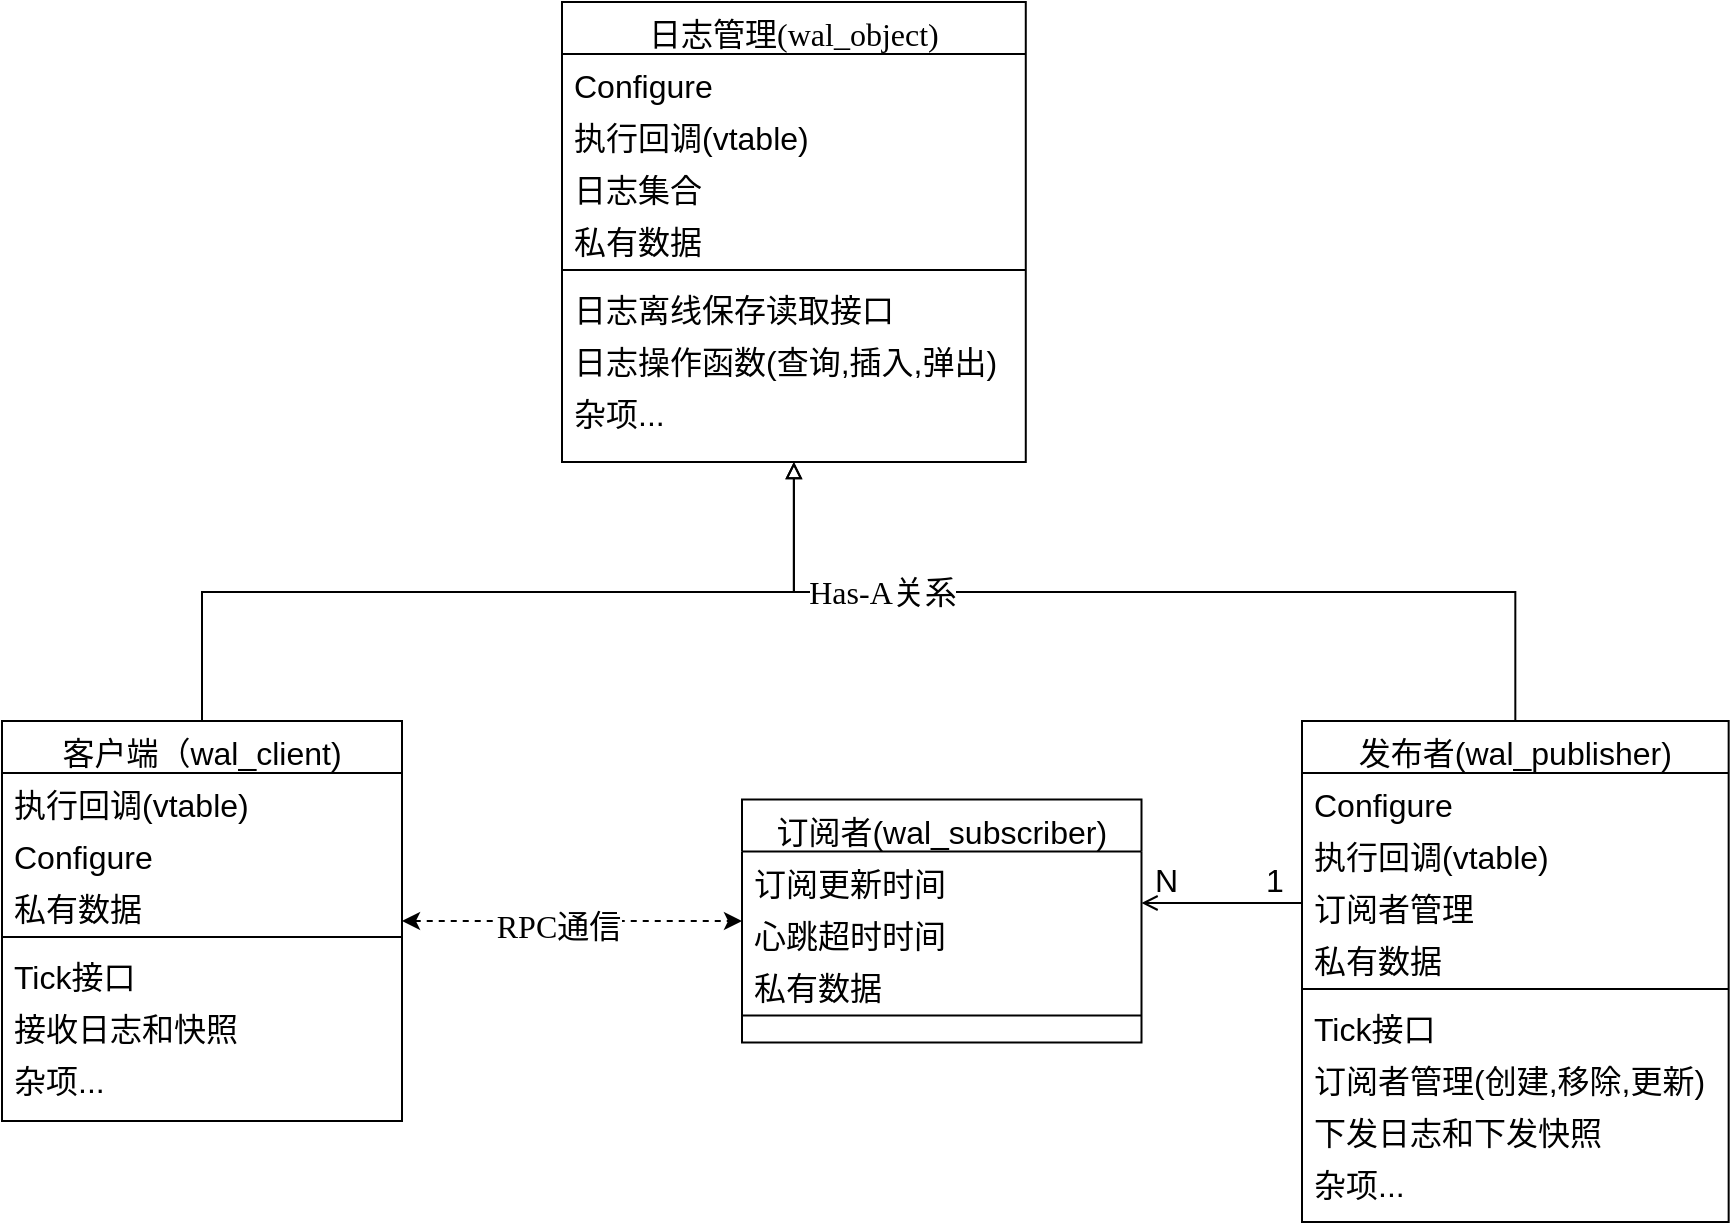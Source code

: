 <mxfile version="17.4.2" type="device" pages="4"><diagram id="C5RBs43oDa-KdzZeNtuy" name="WAL"><mxGraphModel dx="1102" dy="977" grid="1" gridSize="10" guides="1" tooltips="1" connect="1" arrows="1" fold="1" page="1" pageScale="1" pageWidth="827" pageHeight="1169" math="0" shadow="0"><root><mxCell id="WIyWlLk6GJQsqaUBKTNV-0"/><mxCell id="WIyWlLk6GJQsqaUBKTNV-1" parent="WIyWlLk6GJQsqaUBKTNV-0"/><mxCell id="zkfFHV4jXpPFQw0GAbJ--0" value="日志管理(wal_object)" style="swimlane;fontStyle=0;align=center;verticalAlign=top;childLayout=stackLayout;horizontal=1;startSize=26;horizontalStack=0;resizeParent=1;resizeLast=0;collapsible=1;marginBottom=0;rounded=0;shadow=0;strokeWidth=1;fontFamily=Sarasa Mono SC;fontSize=16;" parent="WIyWlLk6GJQsqaUBKTNV-1" vertex="1"><mxGeometry x="310" y="90" width="231.89" height="230" as="geometry"><mxRectangle x="230" y="140" width="160" height="26" as="alternateBounds"/></mxGeometry></mxCell><mxCell id="kYcJyaGBIUY2sPZS2iC4-2" value="Configure" style="text;align=left;verticalAlign=top;spacingLeft=4;spacingRight=4;overflow=hidden;rotatable=0;points=[[0,0.5],[1,0.5]];portConstraint=eastwest;fontStyle=0;fontSize=16;" parent="zkfFHV4jXpPFQw0GAbJ--0" vertex="1"><mxGeometry y="26" width="231.89" height="26" as="geometry"/></mxCell><mxCell id="kYcJyaGBIUY2sPZS2iC4-3" value="执行回调(vtable)" style="text;align=left;verticalAlign=top;spacingLeft=4;spacingRight=4;overflow=hidden;rotatable=0;points=[[0,0.5],[1,0.5]];portConstraint=eastwest;fontStyle=0;fontSize=16;" parent="zkfFHV4jXpPFQw0GAbJ--0" vertex="1"><mxGeometry y="52" width="231.89" height="26" as="geometry"/></mxCell><mxCell id="kYcJyaGBIUY2sPZS2iC4-4" value="日志集合" style="text;align=left;verticalAlign=top;spacingLeft=4;spacingRight=4;overflow=hidden;rotatable=0;points=[[0,0.5],[1,0.5]];portConstraint=eastwest;fontStyle=0;fontSize=16;" parent="zkfFHV4jXpPFQw0GAbJ--0" vertex="1"><mxGeometry y="78" width="231.89" height="26" as="geometry"/></mxCell><mxCell id="kYcJyaGBIUY2sPZS2iC4-19" value="私有数据" style="text;align=left;verticalAlign=top;spacingLeft=4;spacingRight=4;overflow=hidden;rotatable=0;points=[[0,0.5],[1,0.5]];portConstraint=eastwest;fontStyle=0;fontSize=16;" parent="zkfFHV4jXpPFQw0GAbJ--0" vertex="1"><mxGeometry y="104" width="231.89" height="26" as="geometry"/></mxCell><mxCell id="kYcJyaGBIUY2sPZS2iC4-1" value="" style="line;html=1;strokeWidth=1;align=left;verticalAlign=middle;spacingTop=-1;spacingLeft=3;spacingRight=3;rotatable=0;labelPosition=right;points=[];portConstraint=eastwest;fontSize=16;fontStyle=0" parent="zkfFHV4jXpPFQw0GAbJ--0" vertex="1"><mxGeometry y="130" width="231.89" height="8" as="geometry"/></mxCell><mxCell id="kYcJyaGBIUY2sPZS2iC4-10" value="日志离线保存读取接口" style="text;align=left;verticalAlign=top;spacingLeft=4;spacingRight=4;overflow=hidden;rotatable=0;points=[[0,0.5],[1,0.5]];portConstraint=eastwest;fontStyle=0;fontSize=16;" parent="zkfFHV4jXpPFQw0GAbJ--0" vertex="1"><mxGeometry y="138" width="231.89" height="26" as="geometry"/></mxCell><mxCell id="kYcJyaGBIUY2sPZS2iC4-5" value="日志操作函数(查询,插入,弹出)" style="text;align=left;verticalAlign=top;spacingLeft=4;spacingRight=4;overflow=hidden;rotatable=0;points=[[0,0.5],[1,0.5]];portConstraint=eastwest;fontStyle=0;fontSize=16;" parent="zkfFHV4jXpPFQw0GAbJ--0" vertex="1"><mxGeometry y="164" width="231.89" height="26" as="geometry"/></mxCell><mxCell id="kYcJyaGBIUY2sPZS2iC4-11" value="杂项..." style="text;align=left;verticalAlign=top;spacingLeft=4;spacingRight=4;overflow=hidden;rotatable=0;points=[[0,0.5],[1,0.5]];portConstraint=eastwest;fontStyle=0;fontSize=16;" parent="zkfFHV4jXpPFQw0GAbJ--0" vertex="1"><mxGeometry y="190" width="231.89" height="26" as="geometry"/></mxCell><mxCell id="zkfFHV4jXpPFQw0GAbJ--6" value="客户端（wal_client)" style="swimlane;fontStyle=0;align=center;verticalAlign=top;childLayout=stackLayout;horizontal=1;startSize=26;horizontalStack=0;resizeParent=1;resizeLast=0;collapsible=1;marginBottom=0;rounded=0;shadow=0;strokeWidth=1;fontSize=16;" parent="WIyWlLk6GJQsqaUBKTNV-1" vertex="1"><mxGeometry x="30" y="449.5" width="200" height="200" as="geometry"><mxRectangle x="130" y="380" width="160" height="26" as="alternateBounds"/></mxGeometry></mxCell><mxCell id="kYcJyaGBIUY2sPZS2iC4-7" value="执行回调(vtable)" style="text;align=left;verticalAlign=top;spacingLeft=4;spacingRight=4;overflow=hidden;rotatable=0;points=[[0,0.5],[1,0.5]];portConstraint=eastwest;fontStyle=0;fontSize=16;" parent="zkfFHV4jXpPFQw0GAbJ--6" vertex="1"><mxGeometry y="26" width="200" height="26" as="geometry"/></mxCell><mxCell id="kYcJyaGBIUY2sPZS2iC4-6" value="Configure" style="text;align=left;verticalAlign=top;spacingLeft=4;spacingRight=4;overflow=hidden;rotatable=0;points=[[0,0.5],[1,0.5]];portConstraint=eastwest;fontStyle=0;fontSize=16;" parent="zkfFHV4jXpPFQw0GAbJ--6" vertex="1"><mxGeometry y="52" width="200" height="26" as="geometry"/></mxCell><mxCell id="kYcJyaGBIUY2sPZS2iC4-20" value="私有数据" style="text;align=left;verticalAlign=top;spacingLeft=4;spacingRight=4;overflow=hidden;rotatable=0;points=[[0,0.5],[1,0.5]];portConstraint=eastwest;fontStyle=0;fontSize=16;" parent="zkfFHV4jXpPFQw0GAbJ--6" vertex="1"><mxGeometry y="78" width="200" height="26" as="geometry"/></mxCell><mxCell id="zkfFHV4jXpPFQw0GAbJ--9" value="" style="line;html=1;strokeWidth=1;align=left;verticalAlign=middle;spacingTop=-1;spacingLeft=3;spacingRight=3;rotatable=0;labelPosition=right;points=[];portConstraint=eastwest;fontSize=16;fontStyle=0" parent="zkfFHV4jXpPFQw0GAbJ--6" vertex="1"><mxGeometry y="104" width="200" height="8" as="geometry"/></mxCell><mxCell id="zkfFHV4jXpPFQw0GAbJ--11" value="Tick接口" style="text;align=left;verticalAlign=top;spacingLeft=4;spacingRight=4;overflow=hidden;rotatable=0;points=[[0,0.5],[1,0.5]];portConstraint=eastwest;fontSize=16;fontStyle=0" parent="zkfFHV4jXpPFQw0GAbJ--6" vertex="1"><mxGeometry y="112" width="200" height="26" as="geometry"/></mxCell><mxCell id="kYcJyaGBIUY2sPZS2iC4-12" value="接收日志和快照" style="text;align=left;verticalAlign=top;spacingLeft=4;spacingRight=4;overflow=hidden;rotatable=0;points=[[0,0.5],[1,0.5]];portConstraint=eastwest;fontSize=16;fontStyle=0" parent="zkfFHV4jXpPFQw0GAbJ--6" vertex="1"><mxGeometry y="138" width="200" height="26" as="geometry"/></mxCell><mxCell id="kYcJyaGBIUY2sPZS2iC4-13" value="杂项..." style="text;align=left;verticalAlign=top;spacingLeft=4;spacingRight=4;overflow=hidden;rotatable=0;points=[[0,0.5],[1,0.5]];portConstraint=eastwest;fontStyle=0;fontSize=16;" parent="zkfFHV4jXpPFQw0GAbJ--6" vertex="1"><mxGeometry y="164" width="200" height="26" as="geometry"/></mxCell><mxCell id="zkfFHV4jXpPFQw0GAbJ--12" value="" style="endArrow=block;endFill=0;shadow=0;strokeWidth=1;rounded=0;edgeStyle=elbowEdgeStyle;elbow=vertical;fontSize=16;fontStyle=0" parent="WIyWlLk6GJQsqaUBKTNV-1" source="zkfFHV4jXpPFQw0GAbJ--6" target="zkfFHV4jXpPFQw0GAbJ--0" edge="1"><mxGeometry width="160" relative="1" as="geometry"><mxPoint x="154" y="213" as="sourcePoint"/><mxPoint x="154" y="213" as="targetPoint"/></mxGeometry></mxCell><mxCell id="zkfFHV4jXpPFQw0GAbJ--13" value="发布者(wal_publisher)" style="swimlane;fontStyle=0;align=center;verticalAlign=top;childLayout=stackLayout;horizontal=1;startSize=26;horizontalStack=0;resizeParent=1;resizeLast=0;collapsible=1;marginBottom=0;rounded=0;shadow=0;strokeWidth=1;fontSize=16;" parent="WIyWlLk6GJQsqaUBKTNV-1" vertex="1"><mxGeometry x="680" y="449.5" width="213.33" height="250.5" as="geometry"><mxRectangle x="340" y="380" width="170" height="26" as="alternateBounds"/></mxGeometry></mxCell><mxCell id="kYcJyaGBIUY2sPZS2iC4-9" value="Configure" style="text;align=left;verticalAlign=top;spacingLeft=4;spacingRight=4;overflow=hidden;rotatable=0;points=[[0,0.5],[1,0.5]];portConstraint=eastwest;fontStyle=0;fontSize=16;" parent="zkfFHV4jXpPFQw0GAbJ--13" vertex="1"><mxGeometry y="26" width="213.33" height="26" as="geometry"/></mxCell><mxCell id="kYcJyaGBIUY2sPZS2iC4-8" value="执行回调(vtable)" style="text;align=left;verticalAlign=top;spacingLeft=4;spacingRight=4;overflow=hidden;rotatable=0;points=[[0,0.5],[1,0.5]];portConstraint=eastwest;fontStyle=0;fontSize=16;" parent="zkfFHV4jXpPFQw0GAbJ--13" vertex="1"><mxGeometry y="52" width="213.33" height="26" as="geometry"/></mxCell><mxCell id="zkfFHV4jXpPFQw0GAbJ--14" value="订阅者管理" style="text;align=left;verticalAlign=top;spacingLeft=4;spacingRight=4;overflow=hidden;rotatable=0;points=[[0,0.5],[1,0.5]];portConstraint=eastwest;fontSize=16;fontStyle=0" parent="zkfFHV4jXpPFQw0GAbJ--13" vertex="1"><mxGeometry y="78" width="213.33" height="26" as="geometry"/></mxCell><mxCell id="kYcJyaGBIUY2sPZS2iC4-21" value="私有数据" style="text;align=left;verticalAlign=top;spacingLeft=4;spacingRight=4;overflow=hidden;rotatable=0;points=[[0,0.5],[1,0.5]];portConstraint=eastwest;rounded=0;shadow=0;html=0;fontSize=16;fontStyle=0" parent="zkfFHV4jXpPFQw0GAbJ--13" vertex="1"><mxGeometry y="104" width="213.33" height="26" as="geometry"/></mxCell><mxCell id="kYcJyaGBIUY2sPZS2iC4-14" value="" style="line;html=1;strokeWidth=1;align=left;verticalAlign=middle;spacingTop=-1;spacingLeft=3;spacingRight=3;rotatable=0;labelPosition=right;points=[];portConstraint=eastwest;fontSize=16;fontStyle=0" parent="zkfFHV4jXpPFQw0GAbJ--13" vertex="1"><mxGeometry y="130" width="213.33" height="8" as="geometry"/></mxCell><mxCell id="kYcJyaGBIUY2sPZS2iC4-15" value="Tick接口" style="text;align=left;verticalAlign=top;spacingLeft=4;spacingRight=4;overflow=hidden;rotatable=0;points=[[0,0.5],[1,0.5]];portConstraint=eastwest;fontSize=16;fontStyle=0" parent="zkfFHV4jXpPFQw0GAbJ--13" vertex="1"><mxGeometry y="138" width="213.33" height="26" as="geometry"/></mxCell><mxCell id="kYcJyaGBIUY2sPZS2iC4-16" value="订阅者管理(创建,移除,更新)" style="text;align=left;verticalAlign=top;spacingLeft=4;spacingRight=4;overflow=hidden;rotatable=0;points=[[0,0.5],[1,0.5]];portConstraint=eastwest;fontSize=16;fontStyle=0" parent="zkfFHV4jXpPFQw0GAbJ--13" vertex="1"><mxGeometry y="164" width="213.33" height="26" as="geometry"/></mxCell><mxCell id="kYcJyaGBIUY2sPZS2iC4-18" value="下发日志和下发快照" style="text;align=left;verticalAlign=top;spacingLeft=4;spacingRight=4;overflow=hidden;rotatable=0;points=[[0,0.5],[1,0.5]];portConstraint=eastwest;fontSize=16;fontStyle=0" parent="zkfFHV4jXpPFQw0GAbJ--13" vertex="1"><mxGeometry y="190" width="213.33" height="26" as="geometry"/></mxCell><mxCell id="kYcJyaGBIUY2sPZS2iC4-17" value="杂项..." style="text;align=left;verticalAlign=top;spacingLeft=4;spacingRight=4;overflow=hidden;rotatable=0;points=[[0,0.5],[1,0.5]];portConstraint=eastwest;fontStyle=0;fontSize=16;" parent="zkfFHV4jXpPFQw0GAbJ--13" vertex="1"><mxGeometry y="216" width="213.33" height="26" as="geometry"/></mxCell><mxCell id="zkfFHV4jXpPFQw0GAbJ--16" value="" style="endArrow=block;endFill=0;shadow=0;strokeWidth=1;rounded=0;edgeStyle=elbowEdgeStyle;elbow=vertical;fontSize=16;fontStyle=0" parent="WIyWlLk6GJQsqaUBKTNV-1" source="zkfFHV4jXpPFQw0GAbJ--13" target="zkfFHV4jXpPFQw0GAbJ--0" edge="1"><mxGeometry width="160" relative="1" as="geometry"><mxPoint x="164" y="383" as="sourcePoint"/><mxPoint x="264" y="281" as="targetPoint"/></mxGeometry></mxCell><mxCell id="kYcJyaGBIUY2sPZS2iC4-0" value="Has-A关系" style="edgeLabel;html=1;align=center;verticalAlign=middle;resizable=0;points=[];fontSize=16;fontFamily=Sarasa Mono SC;fontStyle=0" parent="zkfFHV4jXpPFQw0GAbJ--16" vertex="1" connectable="0"><mxGeometry x="0.556" relative="1" as="geometry"><mxPoint as="offset"/></mxGeometry></mxCell><mxCell id="zkfFHV4jXpPFQw0GAbJ--17" value="订阅者(wal_subscriber)" style="swimlane;fontStyle=0;align=center;verticalAlign=top;childLayout=stackLayout;horizontal=1;startSize=26;horizontalStack=0;resizeParent=1;resizeLast=0;collapsible=1;marginBottom=0;rounded=0;shadow=0;strokeWidth=1;fontSize=16;" parent="WIyWlLk6GJQsqaUBKTNV-1" vertex="1"><mxGeometry x="400" y="488.75" width="199.75" height="121.5" as="geometry"><mxRectangle x="550" y="140" width="160" height="26" as="alternateBounds"/></mxGeometry></mxCell><mxCell id="zkfFHV4jXpPFQw0GAbJ--19" value="订阅更新时间" style="text;align=left;verticalAlign=top;spacingLeft=4;spacingRight=4;overflow=hidden;rotatable=0;points=[[0,0.5],[1,0.5]];portConstraint=eastwest;rounded=0;shadow=0;html=0;fontSize=16;fontStyle=0" parent="zkfFHV4jXpPFQw0GAbJ--17" vertex="1"><mxGeometry y="26" width="199.75" height="26" as="geometry"/></mxCell><mxCell id="zkfFHV4jXpPFQw0GAbJ--20" value="心跳超时时间" style="text;align=left;verticalAlign=top;spacingLeft=4;spacingRight=4;overflow=hidden;rotatable=0;points=[[0,0.5],[1,0.5]];portConstraint=eastwest;rounded=0;shadow=0;html=0;fontSize=16;fontStyle=0" parent="zkfFHV4jXpPFQw0GAbJ--17" vertex="1"><mxGeometry y="52" width="199.75" height="26" as="geometry"/></mxCell><mxCell id="zkfFHV4jXpPFQw0GAbJ--22" value="私有数据" style="text;align=left;verticalAlign=top;spacingLeft=4;spacingRight=4;overflow=hidden;rotatable=0;points=[[0,0.5],[1,0.5]];portConstraint=eastwest;rounded=0;shadow=0;html=0;fontSize=16;fontStyle=0" parent="zkfFHV4jXpPFQw0GAbJ--17" vertex="1"><mxGeometry y="78" width="199.75" height="26" as="geometry"/></mxCell><mxCell id="zkfFHV4jXpPFQw0GAbJ--23" value="" style="line;html=1;strokeWidth=1;align=left;verticalAlign=middle;spacingTop=-1;spacingLeft=3;spacingRight=3;rotatable=0;labelPosition=right;points=[];portConstraint=eastwest;fontSize=16;fontStyle=0" parent="zkfFHV4jXpPFQw0GAbJ--17" vertex="1"><mxGeometry y="104" width="199.75" height="8" as="geometry"/></mxCell><mxCell id="zkfFHV4jXpPFQw0GAbJ--26" value="" style="endArrow=open;shadow=0;strokeWidth=1;rounded=0;endFill=1;edgeStyle=elbowEdgeStyle;elbow=vertical;fontSize=16;fontStyle=0" parent="WIyWlLk6GJQsqaUBKTNV-1" source="zkfFHV4jXpPFQw0GAbJ--14" target="zkfFHV4jXpPFQw0GAbJ--17" edge="1"><mxGeometry x="0.5" y="41" relative="1" as="geometry"><mxPoint x="414" y="272" as="sourcePoint"/><mxPoint x="574" y="272" as="targetPoint"/><mxPoint x="-40" y="32" as="offset"/></mxGeometry></mxCell><mxCell id="zkfFHV4jXpPFQw0GAbJ--27" value="1" style="resizable=0;align=left;verticalAlign=bottom;labelBackgroundColor=none;fontSize=16;fontStyle=0" parent="zkfFHV4jXpPFQw0GAbJ--26" connectable="0" vertex="1"><mxGeometry x="-1" relative="1" as="geometry"><mxPoint x="-20" y="-1" as="offset"/></mxGeometry></mxCell><mxCell id="zkfFHV4jXpPFQw0GAbJ--28" value="N" style="resizable=0;align=right;verticalAlign=bottom;labelBackgroundColor=none;fontSize=16;fontStyle=0" parent="zkfFHV4jXpPFQw0GAbJ--26" connectable="0" vertex="1"><mxGeometry x="1" relative="1" as="geometry"><mxPoint x="20" y="-1" as="offset"/></mxGeometry></mxCell><mxCell id="kYcJyaGBIUY2sPZS2iC4-22" value="" style="endArrow=classic;startArrow=classic;html=1;rounded=1;shadow=0;comic=0;fontFamily=Sarasa Mono SC;fontSize=16;strokeWidth=1;dashed=1;" parent="WIyWlLk6GJQsqaUBKTNV-1" source="zkfFHV4jXpPFQw0GAbJ--6" target="zkfFHV4jXpPFQw0GAbJ--17" edge="1"><mxGeometry width="50" height="50" relative="1" as="geometry"><mxPoint x="290" y="630" as="sourcePoint"/><mxPoint x="340" y="580" as="targetPoint"/></mxGeometry></mxCell><mxCell id="kYcJyaGBIUY2sPZS2iC4-23" value="RPC通信" style="edgeLabel;html=1;align=center;verticalAlign=middle;resizable=0;points=[];fontSize=16;fontFamily=Sarasa Mono SC;" parent="kYcJyaGBIUY2sPZS2iC4-22" vertex="1" connectable="0"><mxGeometry x="-0.084" y="-2" relative="1" as="geometry"><mxPoint as="offset"/></mxGeometry></mxCell></root></mxGraphModel></diagram><diagram id="fnQwU5k8k3xyDXmHDtQ_" name="分布式事务-整体架构"><mxGraphModel dx="1102" dy="977" grid="1" gridSize="10" guides="1" tooltips="1" connect="1" arrows="1" fold="1" page="1" pageScale="1" pageWidth="827" pageHeight="1169" math="0" shadow="0"><root><mxCell id="0"/><mxCell id="1" parent="0"/><mxCell id="RcuDieJkpMMcx1nqfiCP-1" value="&lt;span style=&quot;font-weight: bold ; font-size: 14px&quot;&gt;执行者 - Client&lt;/span&gt;" style="aspect=fixed;html=1;points=[];align=center;image;fontSize=14;image=img/lib/mscae/Virtual_Clusters.svg;fontFamily=更纱黑体 SC;labelBackgroundColor=none;fontColor=#000000;" parent="1" vertex="1"><mxGeometry x="320" y="580" width="81.25" height="78" as="geometry"/></mxCell><mxCell id="RcuDieJkpMMcx1nqfiCP-2" value="&lt;div style=&quot;font-size: 14px ; line-height: 22px&quot;&gt;&lt;span style=&quot;font-size: 14px&quot;&gt;&lt;b&gt;参与者 -&amp;nbsp;&lt;/b&gt;&lt;/span&gt;&lt;/div&gt;&lt;b&gt;Participator&lt;/b&gt;" style="aspect=fixed;html=1;points=[];align=center;image;fontSize=14;image=img/lib/mscae/Virtual_Clusters.svg;fontFamily=更纱黑体 SC;labelBackgroundColor=none;fontColor=#000000;fontStyle=0;" parent="1" vertex="1"><mxGeometry x="110" y="431.6" width="90" height="86.4" as="geometry"/></mxCell><mxCell id="RcuDieJkpMMcx1nqfiCP-3" value="&lt;div style=&quot;font-size: 14px ; line-height: 22px&quot;&gt;&lt;span style=&quot;font-weight: bold ; font-size: 14px&quot;&gt;参与者 -&amp;nbsp;&lt;/span&gt;&lt;/div&gt;&lt;b&gt;Participator&lt;/b&gt;" style="aspect=fixed;html=1;points=[];align=center;image;fontSize=14;image=img/lib/mscae/Virtual_Clusters.svg;fontFamily=更纱黑体 SC;labelBackgroundColor=none;fontColor=#000000;" parent="1" vertex="1"><mxGeometry x="530" y="431.6" width="81.25" height="78" as="geometry"/></mxCell><mxCell id="RcuDieJkpMMcx1nqfiCP-4" value="&lt;div style=&quot;font-size: 14px ; line-height: 22px&quot;&gt;&lt;span style=&quot;font-weight: bold ; font-size: 14px&quot;&gt;协调者 -&amp;nbsp;&lt;/span&gt;&lt;/div&gt;&lt;b&gt;Coordinator&lt;/b&gt;" style="aspect=fixed;html=1;points=[];align=center;image;fontSize=14;image=img/lib/mscae/Virtual_Clusters.svg;fontFamily=更纱黑体 SC;labelBackgroundColor=none;fontColor=#000000;" parent="1" vertex="1"><mxGeometry x="320" y="310" width="81.25" height="78" as="geometry"/></mxCell><mxCell id="RcuDieJkpMMcx1nqfiCP-5" value="" style="endArrow=classic;html=1;fontSize=14;fontColor=#000000;labelBackgroundColor=none;fontFamily=更纱黑体 SC;" parent="1" source="RcuDieJkpMMcx1nqfiCP-1" target="RcuDieJkpMMcx1nqfiCP-2" edge="1"><mxGeometry width="50" height="50" relative="1" as="geometry"><mxPoint x="320" y="580" as="sourcePoint"/><mxPoint x="370" y="530" as="targetPoint"/></mxGeometry></mxCell><mxCell id="RcuDieJkpMMcx1nqfiCP-6" value="准备阶段(Try)/通知成功、失败" style="edgeLabel;html=1;align=center;verticalAlign=middle;resizable=0;points=[];fontSize=10;fontFamily=更纱黑体 SC;fontColor=#000000;labelBackgroundColor=none;" parent="RcuDieJkpMMcx1nqfiCP-5" vertex="1" connectable="0"><mxGeometry x="-0.212" relative="1" as="geometry"><mxPoint as="offset"/></mxGeometry></mxCell><mxCell id="RcuDieJkpMMcx1nqfiCP-7" value="" style="endArrow=classic;html=1;fontSize=14;fontColor=#000000;labelBackgroundColor=none;fontFamily=更纱黑体 SC;" parent="1" source="RcuDieJkpMMcx1nqfiCP-1" target="RcuDieJkpMMcx1nqfiCP-3" edge="1"><mxGeometry width="50" height="50" relative="1" as="geometry"><mxPoint x="380" y="593.576" as="sourcePoint"/><mxPoint x="290" y="510.004" as="targetPoint"/></mxGeometry></mxCell><mxCell id="RcuDieJkpMMcx1nqfiCP-8" value="准备阶段(Try)/通知成功、失败" style="edgeLabel;html=1;align=center;verticalAlign=middle;resizable=0;points=[];fontSize=10;fontColor=#000000;fontFamily=更纱黑体 SC;labelBackgroundColor=none;" parent="RcuDieJkpMMcx1nqfiCP-7" vertex="1" connectable="0"><mxGeometry x="-0.269" y="-2" relative="1" as="geometry"><mxPoint as="offset"/></mxGeometry></mxCell><mxCell id="RcuDieJkpMMcx1nqfiCP-9" value="" style="endArrow=classic;html=1;fontSize=14;fontColor=#000000;labelBackgroundColor=none;fontFamily=更纱黑体 SC;" parent="1" source="RcuDieJkpMMcx1nqfiCP-1" target="RcuDieJkpMMcx1nqfiCP-4" edge="1"><mxGeometry width="50" height="50" relative="1" as="geometry"><mxPoint x="380" y="620.786" as="sourcePoint"/><mxPoint x="470" y="537.214" as="targetPoint"/></mxGeometry></mxCell><mxCell id="RcuDieJkpMMcx1nqfiCP-10" value="创建/提交（Commit）/取消(Cancel)/失败清理" style="edgeLabel;html=1;align=center;verticalAlign=middle;resizable=0;points=[];fontSize=10;fontFamily=更纱黑体 SC;fontColor=#000000;labelBackgroundColor=none;" parent="RcuDieJkpMMcx1nqfiCP-9" vertex="1" connectable="0"><mxGeometry x="-0.142" y="1" relative="1" as="geometry"><mxPoint as="offset"/></mxGeometry></mxCell><mxCell id="RcuDieJkpMMcx1nqfiCP-11" value="" style="endArrow=classic;html=1;fontSize=14;fontColor=#000000;labelBackgroundColor=none;fontFamily=更纱黑体 SC;" parent="1" source="RcuDieJkpMMcx1nqfiCP-2" target="RcuDieJkpMMcx1nqfiCP-4" edge="1"><mxGeometry width="50" height="50" relative="1" as="geometry"><mxPoint x="330" y="523.576" as="sourcePoint"/><mxPoint x="240" y="440.004" as="targetPoint"/></mxGeometry></mxCell><mxCell id="RcuDieJkpMMcx1nqfiCP-12" value="完成通知" style="edgeLabel;html=1;align=center;verticalAlign=middle;resizable=0;points=[];fontSize=10;fontFamily=更纱黑体 SC;fontColor=#000000;labelBackgroundColor=none;" parent="RcuDieJkpMMcx1nqfiCP-11" vertex="1" connectable="0"><mxGeometry x="-0.089" y="1" relative="1" as="geometry"><mxPoint y="1" as="offset"/></mxGeometry></mxCell><mxCell id="RcuDieJkpMMcx1nqfiCP-13" value="" style="endArrow=classic;html=1;fontSize=14;fontColor=#000000;labelBackgroundColor=none;fontFamily=更纱黑体 SC;" parent="1" source="RcuDieJkpMMcx1nqfiCP-3" target="RcuDieJkpMMcx1nqfiCP-4" edge="1"><mxGeometry width="50" height="50" relative="1" as="geometry"><mxPoint x="240" y="494.357" as="sourcePoint"/><mxPoint x="330" y="423.643" as="targetPoint"/></mxGeometry></mxCell><mxCell id="RcuDieJkpMMcx1nqfiCP-14" value="完成通知" style="edgeLabel;html=1;align=center;verticalAlign=middle;resizable=0;points=[];fontSize=10;fontFamily=更纱黑体 SC;fontColor=#000000;labelBackgroundColor=none;" parent="RcuDieJkpMMcx1nqfiCP-13" vertex="1" connectable="0"><mxGeometry x="-0.066" y="-1" relative="1" as="geometry"><mxPoint as="offset"/></mxGeometry></mxCell><mxCell id="RcuDieJkpMMcx1nqfiCP-15" value="事务ID分配器" style="aspect=fixed;html=1;points=[];align=center;image;fontSize=12;image=img/lib/mscae/Event_Hub_Clusters.svg;labelBackgroundColor=none;fontColor=#000000;fontFamily=更纱黑体 SC;" parent="1" vertex="1"><mxGeometry x="530" y="580" width="70.83" height="68" as="geometry"/></mxCell><mxCell id="RcuDieJkpMMcx1nqfiCP-16" value="" style="endArrow=classic;html=1;fontSize=14;fontColor=#000000;labelBackgroundColor=none;fontFamily=更纱黑体 SC;" parent="1" source="RcuDieJkpMMcx1nqfiCP-1" target="RcuDieJkpMMcx1nqfiCP-15" edge="1"><mxGeometry width="50" height="50" relative="1" as="geometry"><mxPoint x="411.25" y="600.292" as="sourcePoint"/><mxPoint x="540" y="509.308" as="targetPoint"/></mxGeometry></mxCell><mxCell id="RcuDieJkpMMcx1nqfiCP-17" value="分配事务ID" style="edgeLabel;html=1;align=center;verticalAlign=middle;resizable=0;points=[];fontSize=10;fontColor=#000000;fontFamily=更纱黑体 SC;labelBackgroundColor=none;" parent="RcuDieJkpMMcx1nqfiCP-16" vertex="1" connectable="0"><mxGeometry x="-0.269" y="-2" relative="1" as="geometry"><mxPoint as="offset"/></mxGeometry></mxCell><mxCell id="RcuDieJkpMMcx1nqfiCP-18" value="" style="aspect=fixed;html=1;points=[];align=center;image;fontSize=12;image=img/lib/mscae/Database_General.svg;fontFamily=更纱黑体 SC;" parent="1" vertex="1"><mxGeometry x="120" y="140" width="53.2" height="70" as="geometry"/></mxCell><mxCell id="RcuDieJkpMMcx1nqfiCP-19" value="" style="rounded=0;whiteSpace=wrap;html=1;fontFamily=更纱黑体 SC;" parent="1" vertex="1"><mxGeometry x="40" y="220" width="640" height="10" as="geometry"/></mxCell><mxCell id="RcuDieJkpMMcx1nqfiCP-20" value="" style="aspect=fixed;html=1;points=[];align=center;image;fontSize=12;image=img/lib/mscae/Database_General.svg;fontFamily=更纱黑体 SC;" parent="1" vertex="1"><mxGeometry x="334.02" y="140" width="53.2" height="70" as="geometry"/></mxCell><mxCell id="RcuDieJkpMMcx1nqfiCP-21" value="" style="aspect=fixed;html=1;points=[];align=center;image;fontSize=12;image=img/lib/mscae/Database_General.svg;fontFamily=更纱黑体 SC;" parent="1" vertex="1"><mxGeometry x="547.63" y="140" width="53.2" height="70" as="geometry"/></mxCell><mxCell id="RcuDieJkpMMcx1nqfiCP-22" value="" style="html=1;shadow=0;dashed=0;align=center;verticalAlign=middle;shape=mxgraph.arrows2.arrow;dy=0.58;dx=17.2;direction=north;notch=0;fontFamily=更纱黑体 SC;" parent="1" vertex="1"><mxGeometry x="98.57" y="240" width="21.43" height="30" as="geometry"/></mxCell><mxCell id="RcuDieJkpMMcx1nqfiCP-23" value="" style="html=1;shadow=0;dashed=0;align=center;verticalAlign=middle;shape=mxgraph.arrows2.arrow;dy=0.58;dx=17.2;direction=north;notch=0;fontFamily=更纱黑体 SC;" parent="1" vertex="1"><mxGeometry x="178.57" y="240" width="21.43" height="30" as="geometry"/></mxCell><mxCell id="RcuDieJkpMMcx1nqfiCP-24" value="" style="html=1;shadow=0;dashed=0;align=center;verticalAlign=middle;shape=mxgraph.arrows2.arrow;dy=0.58;dx=17.2;direction=north;notch=0;fontFamily=更纱黑体 SC;" parent="1" vertex="1"><mxGeometry x="260" y="240" width="21.43" height="30" as="geometry"/></mxCell><mxCell id="RcuDieJkpMMcx1nqfiCP-25" value="" style="html=1;shadow=0;dashed=0;align=center;verticalAlign=middle;shape=mxgraph.arrows2.arrow;dy=0.58;dx=17.2;direction=north;notch=0;fontFamily=更纱黑体 SC;" parent="1" vertex="1"><mxGeometry x="340" y="240" width="21.43" height="30" as="geometry"/></mxCell><mxCell id="RcuDieJkpMMcx1nqfiCP-26" value="" style="html=1;shadow=0;dashed=0;align=center;verticalAlign=middle;shape=mxgraph.arrows2.arrow;dy=0.58;dx=17.2;direction=north;notch=0;fontFamily=更纱黑体 SC;" parent="1" vertex="1"><mxGeometry x="420" y="240" width="21.43" height="30" as="geometry"/></mxCell><mxCell id="RcuDieJkpMMcx1nqfiCP-27" value="" style="html=1;shadow=0;dashed=0;align=center;verticalAlign=middle;shape=mxgraph.arrows2.arrow;dy=0.58;dx=17.2;direction=north;notch=0;fontFamily=更纱黑体 SC;" parent="1" vertex="1"><mxGeometry x="500" y="240" width="21.43" height="30" as="geometry"/></mxCell><mxCell id="RcuDieJkpMMcx1nqfiCP-28" value="" style="html=1;shadow=0;dashed=0;align=center;verticalAlign=middle;shape=mxgraph.arrows2.arrow;dy=0.58;dx=17.2;direction=north;notch=0;fontFamily=更纱黑体 SC;" parent="1" vertex="1"><mxGeometry x="579.4" y="240" width="21.43" height="30" as="geometry"/></mxCell></root></mxGraphModel></diagram><diagram id="P_oXkUYHticZIZE4wFwd" name="分布式事务-执行者"><mxGraphModel dx="1102" dy="977" grid="1" gridSize="10" guides="1" tooltips="1" connect="1" arrows="1" fold="1" page="1" pageScale="1" pageWidth="827" pageHeight="1169" math="0" shadow="0"><root><mxCell id="0"/><mxCell id="1" parent="0"/><mxCell id="RecavvdMiQGDT6xHQ5br-1" value="" style="edgeStyle=none;rounded=1;comic=0;html=1;shadow=0;strokeWidth=1;fontFamily=更纱黑体 SC;fontSize=16;fontColor=#3D3D3D;" parent="1" source="RecavvdMiQGDT6xHQ5br-2" target="RecavvdMiQGDT6xHQ5br-4" edge="1"><mxGeometry relative="1" as="geometry"/></mxCell><mxCell id="RecavvdMiQGDT6xHQ5br-2" value="开始&lt;br&gt;(API)" style="strokeWidth=2;html=1;shape=mxgraph.flowchart.start_2;whiteSpace=wrap;rounded=1;shadow=0;comic=0;fontFamily=更纱黑体 SC;fontSize=16;fontColor=#3D3D3D;" parent="1" vertex="1"><mxGeometry x="50" y="100" width="90" height="90" as="geometry"/></mxCell><mxCell id="RecavvdMiQGDT6xHQ5br-3" value="" style="edgeStyle=none;rounded=1;comic=0;html=1;shadow=0;strokeWidth=1;fontFamily=更纱黑体 SC;fontSize=16;fontColor=#3D3D3D;" parent="1" source="RecavvdMiQGDT6xHQ5br-4" target="RecavvdMiQGDT6xHQ5br-6" edge="1"><mxGeometry relative="1" as="geometry"/></mxCell><mxCell id="RecavvdMiQGDT6xHQ5br-4" value="创建事务ID" style="whiteSpace=wrap;html=1;rounded=1;shadow=0;fontFamily=更纱黑体 SC;fontSize=16;strokeWidth=2;comic=0;fontColor=#3D3D3D;" parent="1" vertex="1"><mxGeometry x="200" y="105" width="180" height="80" as="geometry"/></mxCell><mxCell id="RecavvdMiQGDT6xHQ5br-5" value="" style="edgeStyle=none;rounded=1;comic=0;html=1;shadow=0;strokeWidth=1;fontFamily=更纱黑体 SC;fontSize=16;fontColor=#3D3D3D;" parent="1" source="RecavvdMiQGDT6xHQ5br-6" target="RecavvdMiQGDT6xHQ5br-8" edge="1"><mxGeometry relative="1" as="geometry"/></mxCell><mxCell id="RecavvdMiQGDT6xHQ5br-6" value="创建事务&lt;br&gt;（RPC:协调者服务）" style="whiteSpace=wrap;html=1;rounded=1;shadow=0;fontFamily=更纱黑体 SC;fontSize=16;strokeWidth=2;comic=0;fontColor=#3D3D3D;" parent="1" vertex="1"><mxGeometry x="450" y="105" width="180" height="80" as="geometry"/></mxCell><mxCell id="RecavvdMiQGDT6xHQ5br-7" value="" style="edgeStyle=none;rounded=1;comic=0;html=1;shadow=0;strokeWidth=1;fontFamily=更纱黑体 SC;fontSize=16;fontColor=#3D3D3D;" parent="1" source="RecavvdMiQGDT6xHQ5br-8" target="RecavvdMiQGDT6xHQ5br-13" edge="1"><mxGeometry relative="1" as="geometry"/></mxCell><mxCell id="RecavvdMiQGDT6xHQ5br-8" value="通知每个参与者Try&lt;br&gt;(RPC:参与者服务)" style="whiteSpace=wrap;html=1;rounded=1;shadow=0;fontFamily=更纱黑体 SC;fontSize=16;strokeWidth=2;comic=0;fontColor=#3D3D3D;" parent="1" vertex="1"><mxGeometry x="700" y="100" width="180" height="90" as="geometry"/></mxCell><mxCell id="RecavvdMiQGDT6xHQ5br-9" value="" style="edgeStyle=none;rounded=1;comic=0;html=1;shadow=0;strokeWidth=1;fontFamily=更纱黑体 SC;fontSize=16;fontColor=#3D3D3D;" parent="1" source="RecavvdMiQGDT6xHQ5br-13" target="RecavvdMiQGDT6xHQ5br-15" edge="1"><mxGeometry relative="1" as="geometry"/></mxCell><mxCell id="RecavvdMiQGDT6xHQ5br-10" value="全部成功" style="edgeLabel;html=1;align=center;verticalAlign=middle;resizable=0;points=[];fontSize=16;fontFamily=更纱黑体 SC;fontColor=#3D3D3D;" parent="RecavvdMiQGDT6xHQ5br-9" vertex="1" connectable="0"><mxGeometry x="-0.286" relative="1" as="geometry"><mxPoint x="-14.93" as="offset"/></mxGeometry></mxCell><mxCell id="RecavvdMiQGDT6xHQ5br-11" value="" style="edgeStyle=none;rounded=1;comic=0;html=1;shadow=0;strokeWidth=1;fontFamily=更纱黑体 SC;fontSize=16;fontColor=#3D3D3D;" parent="1" source="RecavvdMiQGDT6xHQ5br-13" target="RecavvdMiQGDT6xHQ5br-17" edge="1"><mxGeometry relative="1" as="geometry"/></mxCell><mxCell id="RecavvdMiQGDT6xHQ5br-12" value="任意参与者失败" style="edgeLabel;html=1;align=center;verticalAlign=middle;resizable=0;points=[];fontSize=16;fontFamily=更纱黑体 SC;fontColor=#3D3D3D;" parent="RecavvdMiQGDT6xHQ5br-11" vertex="1" connectable="0"><mxGeometry x="-0.311" y="2" relative="1" as="geometry"><mxPoint as="offset"/></mxGeometry></mxCell><mxCell id="RecavvdMiQGDT6xHQ5br-13" value="" style="rhombus;whiteSpace=wrap;html=1;rounded=1;shadow=0;fontFamily=更纱黑体 SC;fontSize=16;strokeWidth=2;comic=0;fontColor=#3D3D3D;" parent="1" vertex="1"><mxGeometry x="745" y="247.5" width="90" height="90" as="geometry"/></mxCell><mxCell id="RecavvdMiQGDT6xHQ5br-14" value="" style="edgeStyle=none;rounded=1;comic=0;html=1;shadow=0;strokeWidth=1;fontFamily=更纱黑体 SC;fontSize=16;fontColor=#3D3D3D;" parent="1" source="RecavvdMiQGDT6xHQ5br-15" target="RecavvdMiQGDT6xHQ5br-26" edge="1"><mxGeometry relative="1" as="geometry"/></mxCell><mxCell id="RecavvdMiQGDT6xHQ5br-15" value="&lt;span&gt;提交事务&lt;/span&gt;&lt;br&gt;&lt;span&gt;（RPC:协调者服务）&lt;/span&gt;" style="whiteSpace=wrap;html=1;rounded=1;shadow=0;fontFamily=更纱黑体 SC;fontSize=16;strokeWidth=2;comic=0;fontColor=#3D3D3D;" parent="1" vertex="1"><mxGeometry x="450" y="252.5" width="180" height="90" as="geometry"/></mxCell><mxCell id="RecavvdMiQGDT6xHQ5br-16" value="" style="edgeStyle=none;rounded=1;comic=0;html=1;shadow=0;strokeWidth=1;fontFamily=更纱黑体 SC;fontSize=16;fontColor=#3D3D3D;" parent="1" source="RecavvdMiQGDT6xHQ5br-17" target="RecavvdMiQGDT6xHQ5br-20" edge="1"><mxGeometry relative="1" as="geometry"/></mxCell><mxCell id="RecavvdMiQGDT6xHQ5br-17" value="取消事务&lt;br&gt;（RPC:协调者服务）" style="whiteSpace=wrap;html=1;rounded=1;shadow=0;fontFamily=更纱黑体 SC;fontSize=16;strokeWidth=2;comic=0;fontColor=#3D3D3D;" parent="1" vertex="1"><mxGeometry x="700" y="420" width="180" height="90" as="geometry"/></mxCell><mxCell id="RecavvdMiQGDT6xHQ5br-18" value="" style="edgeStyle=orthogonalEdgeStyle;rounded=1;comic=0;html=1;shadow=0;strokeWidth=1;fontFamily=更纱黑体 SC;fontSize=16;fontColor=#3D3D3D;" parent="1" source="RecavvdMiQGDT6xHQ5br-31" target="RecavvdMiQGDT6xHQ5br-30" edge="1"><mxGeometry relative="1" as="geometry"><mxPoint x="170" y="592.5" as="sourcePoint"/></mxGeometry></mxCell><mxCell id="RecavvdMiQGDT6xHQ5br-19" value="" style="edgeStyle=orthogonalEdgeStyle;rounded=1;comic=0;html=1;shadow=0;strokeWidth=1;fontFamily=更纱黑体 SC;fontSize=16;fontColor=#3D3D3D;" parent="1" source="RecavvdMiQGDT6xHQ5br-20" target="RecavvdMiQGDT6xHQ5br-31" edge="1"><mxGeometry relative="1" as="geometry"/></mxCell><mxCell id="RecavvdMiQGDT6xHQ5br-20" value="&lt;span&gt;通知每个参与者Cancle&lt;/span&gt;&lt;br&gt;&lt;span&gt;(RPC:参与者服务)&lt;/span&gt;" style="whiteSpace=wrap;html=1;rounded=1;shadow=0;fontFamily=更纱黑体 SC;fontSize=16;strokeWidth=2;comic=0;fontColor=#3D3D3D;" parent="1" vertex="1"><mxGeometry x="700" y="562.5" width="180" height="90" as="geometry"/></mxCell><mxCell id="RecavvdMiQGDT6xHQ5br-21" value="" style="edgeStyle=orthogonalEdgeStyle;rounded=1;comic=0;html=1;shadow=0;strokeWidth=1;fontFamily=更纱黑体 SC;fontSize=16;entryX=0;entryY=0.5;entryDx=0;entryDy=0;exitX=0.5;exitY=1;exitDx=0;exitDy=0;fontColor=#3D3D3D;" parent="1" source="RecavvdMiQGDT6xHQ5br-26" target="RecavvdMiQGDT6xHQ5br-17" edge="1"><mxGeometry relative="1" as="geometry"><mxPoint x="1266.5" y="432.5" as="targetPoint"/></mxGeometry></mxCell><mxCell id="RecavvdMiQGDT6xHQ5br-22" value="失败" style="edgeLabel;html=1;align=center;verticalAlign=middle;resizable=0;points=[];fontSize=16;fontFamily=更纱黑体 SC;fontColor=#3D3D3D;" parent="RecavvdMiQGDT6xHQ5br-21" vertex="1" connectable="0"><mxGeometry x="-0.003" y="-1" relative="1" as="geometry"><mxPoint as="offset"/></mxGeometry></mxCell><mxCell id="RecavvdMiQGDT6xHQ5br-23" value="" style="edgeStyle=orthogonalEdgeStyle;rounded=1;comic=0;html=1;shadow=0;strokeWidth=1;fontFamily=更纱黑体 SC;fontSize=16;fontColor=#3D3D3D;" parent="1" source="RecavvdMiQGDT6xHQ5br-26" target="RecavvdMiQGDT6xHQ5br-28" edge="1"><mxGeometry relative="1" as="geometry"/></mxCell><mxCell id="RecavvdMiQGDT6xHQ5br-24" value="成功" style="edgeLabel;html=1;align=center;verticalAlign=middle;resizable=0;points=[];fontSize=16;fontFamily=更纱黑体 SC;labelBackgroundColor=none;fontColor=#3D3D3D;" parent="RecavvdMiQGDT6xHQ5br-23" vertex="1" connectable="0"><mxGeometry x="-0.289" y="2" relative="1" as="geometry"><mxPoint x="-12" y="-17" as="offset"/></mxGeometry></mxCell><mxCell id="RecavvdMiQGDT6xHQ5br-25" value="" style="edgeStyle=orthogonalEdgeStyle;rounded=1;comic=0;html=1;shadow=0;strokeWidth=1;fontFamily=更纱黑体 SC;fontSize=16;fontColor=#3D3D3D;" parent="1" source="RecavvdMiQGDT6xHQ5br-26" target="RecavvdMiQGDT6xHQ5br-28" edge="1"><mxGeometry relative="1" as="geometry"/></mxCell><mxCell id="RecavvdMiQGDT6xHQ5br-26" value="" style="rhombus;whiteSpace=wrap;html=1;rounded=1;shadow=0;fontFamily=更纱黑体 SC;fontSize=16;strokeWidth=2;comic=0;fontColor=#3D3D3D;" parent="1" vertex="1"><mxGeometry x="310" y="252.5" width="90" height="90" as="geometry"/></mxCell><mxCell id="RecavvdMiQGDT6xHQ5br-27" value="" style="edgeStyle=orthogonalEdgeStyle;rounded=1;comic=0;html=1;shadow=0;strokeWidth=1;fontFamily=更纱黑体 SC;fontSize=16;fontColor=#3D3D3D;" parent="1" source="RecavvdMiQGDT6xHQ5br-28" target="RecavvdMiQGDT6xHQ5br-29" edge="1"><mxGeometry relative="1" as="geometry"/></mxCell><mxCell id="RecavvdMiQGDT6xHQ5br-28" value="&lt;span&gt;通知每个参与者Commit&lt;/span&gt;&lt;br&gt;&lt;span&gt;(RPC:参与者服务)&lt;/span&gt;" style="whiteSpace=wrap;html=1;rounded=1;shadow=0;fontFamily=更纱黑体 SC;fontSize=16;strokeWidth=2;comic=0;fontColor=#3D3D3D;" parent="1" vertex="1"><mxGeometry x="50" y="252.5" width="180" height="90" as="geometry"/></mxCell><mxCell id="RecavvdMiQGDT6xHQ5br-29" value="成功结束&lt;br&gt;(API返回)" style="ellipse;whiteSpace=wrap;html=1;rounded=1;shadow=0;fontFamily=更纱黑体 SC;fontSize=16;strokeWidth=2;comic=0;fontColor=#3D3D3D;" parent="1" vertex="1"><mxGeometry x="90" y="430" width="100" height="100" as="geometry"/></mxCell><mxCell id="RecavvdMiQGDT6xHQ5br-30" value="失败结束&lt;br&gt;（API返回）" style="ellipse;whiteSpace=wrap;html=1;rounded=1;shadow=0;fontFamily=更纱黑体 SC;fontSize=16;strokeWidth=2;comic=0;fontColor=#3D3D3D;" parent="1" vertex="1"><mxGeometry x="89" y="557.5" width="101" height="100" as="geometry"/></mxCell><mxCell id="RecavvdMiQGDT6xHQ5br-31" value="&lt;span&gt;清理事务&lt;/span&gt;&lt;br&gt;&lt;span&gt;（RPC:协调者服务）&lt;/span&gt;" style="whiteSpace=wrap;html=1;rounded=1;shadow=0;fontFamily=更纱黑体 SC;fontSize=16;strokeWidth=2;comic=0;dashed=1;fontColor=#3D3D3D;" parent="1" vertex="1"><mxGeometry x="340" y="562.5" width="180" height="90" as="geometry"/></mxCell></root></mxGraphModel></diagram><diagram id="lVa9-NbwcGdkvpq_FqwR" name="分布式事务-协调者"><mxGraphModel dx="1102" dy="977" grid="1" gridSize="10" guides="1" tooltips="1" connect="1" arrows="1" fold="1" page="1" pageScale="1" pageWidth="827" pageHeight="1169" math="0" shadow="0"><root><mxCell id="0"/><mxCell id="1" parent="0"/><mxCell id="BHtRlMT2NxnrI7Ug8d5c-1" value="执行者" style="shape=umlLifeline;perimeter=lifelinePerimeter;whiteSpace=wrap;html=1;container=1;collapsible=0;recursiveResize=0;outlineConnect=0;fontFamily=更纱黑体 SC;fontSize=16;" parent="1" vertex="1"><mxGeometry x="60" y="30" width="100" height="800" as="geometry"/></mxCell><mxCell id="BHtRlMT2NxnrI7Ug8d5c-2" value="" style="html=1;points=[];perimeter=orthogonalPerimeter;fontFamily=更纱黑体 SC;fontSize=16;" parent="BHtRlMT2NxnrI7Ug8d5c-1" vertex="1"><mxGeometry x="45" y="60" width="10" height="660" as="geometry"/></mxCell><mxCell id="BHtRlMT2NxnrI7Ug8d5c-3" value="失败则退出" style="edgeStyle=orthogonalEdgeStyle;html=1;align=left;spacingLeft=2;endArrow=block;rounded=0;fontFamily=更纱黑体 SC;fontSize=16;" parent="BHtRlMT2NxnrI7Ug8d5c-1" source="BHtRlMT2NxnrI7Ug8d5c-2" target="BHtRlMT2NxnrI7Ug8d5c-2" edge="1"><mxGeometry relative="1" as="geometry"><mxPoint x="110" y="130" as="sourcePoint"/><Array as="points"><mxPoint x="90" y="130"/><mxPoint x="90" y="150"/></Array><mxPoint x="110" y="150" as="targetPoint"/><mxPoint as="offset"/></mxGeometry></mxCell><mxCell id="BHtRlMT2NxnrI7Ug8d5c-4" value="失败或事务冲突则跳到下面失败流程" style="edgeStyle=orthogonalEdgeStyle;html=1;align=left;spacingLeft=2;endArrow=block;rounded=0;fontFamily=更纱黑体 SC;fontSize=16;" parent="BHtRlMT2NxnrI7Ug8d5c-1" source="BHtRlMT2NxnrI7Ug8d5c-2" target="BHtRlMT2NxnrI7Ug8d5c-2" edge="1"><mxGeometry relative="1" as="geometry"><mxPoint x="60" y="350.0" as="sourcePoint"/><Array as="points"><mxPoint x="95" y="330"/><mxPoint x="95" y="350"/></Array><mxPoint x="60" y="370.0" as="targetPoint"/><mxPoint as="offset"/></mxGeometry></mxCell><mxCell id="BHtRlMT2NxnrI7Ug8d5c-5" value="失败或则走失败流程" style="edgeStyle=orthogonalEdgeStyle;html=1;align=left;spacingLeft=2;endArrow=block;rounded=0;fontFamily=更纱黑体 SC;fontSize=16;" parent="BHtRlMT2NxnrI7Ug8d5c-1" source="BHtRlMT2NxnrI7Ug8d5c-2" target="BHtRlMT2NxnrI7Ug8d5c-2" edge="1"><mxGeometry relative="1" as="geometry"><mxPoint x="60" y="445" as="sourcePoint"/><Array as="points"><mxPoint x="100" y="445"/><mxPoint x="100" y="465"/></Array><mxPoint x="60" y="465" as="targetPoint"/><mxPoint as="offset"/></mxGeometry></mxCell><mxCell id="BHtRlMT2NxnrI7Ug8d5c-6" value="ID分配器" style="shape=umlLifeline;perimeter=lifelinePerimeter;whiteSpace=wrap;html=1;container=1;collapsible=0;recursiveResize=0;outlineConnect=0;fontFamily=更纱黑体 SC;fontSize=16;" parent="1" vertex="1"><mxGeometry x="210" y="30" width="100" height="800" as="geometry"/></mxCell><mxCell id="BHtRlMT2NxnrI7Ug8d5c-7" value="" style="html=1;points=[];perimeter=orthogonalPerimeter;fontFamily=更纱黑体 SC;fontSize=16;" parent="BHtRlMT2NxnrI7Ug8d5c-6" vertex="1"><mxGeometry x="45" y="60" width="10" height="80" as="geometry"/></mxCell><mxCell id="BHtRlMT2NxnrI7Ug8d5c-8" value="" style="edgeStyle=orthogonalEdgeStyle;rounded=0;orthogonalLoop=1;jettySize=auto;html=1;fontFamily=更纱黑体 SC;fontSize=16;" parent="1" source="BHtRlMT2NxnrI7Ug8d5c-2" target="BHtRlMT2NxnrI7Ug8d5c-7" edge="1"><mxGeometry relative="1" as="geometry"><Array as="points"><mxPoint x="180" y="110"/><mxPoint x="180" y="110"/></Array></mxGeometry></mxCell><mxCell id="BHtRlMT2NxnrI7Ug8d5c-9" value="ID分配" style="edgeLabel;html=1;align=center;verticalAlign=middle;resizable=0;points=[];fontFamily=更纱黑体 SC;fontSize=16;" parent="BHtRlMT2NxnrI7Ug8d5c-8" vertex="1" connectable="0"><mxGeometry x="-0.158" relative="1" as="geometry"><mxPoint x="14.17" as="offset"/></mxGeometry></mxCell><mxCell id="BHtRlMT2NxnrI7Ug8d5c-10" value="" style="edgeStyle=orthogonalEdgeStyle;rounded=0;orthogonalLoop=1;jettySize=auto;html=1;fontFamily=更纱黑体 SC;fontSize=16;" parent="1" source="BHtRlMT2NxnrI7Ug8d5c-7" target="BHtRlMT2NxnrI7Ug8d5c-2" edge="1"><mxGeometry relative="1" as="geometry"><mxPoint x="135" y="120" as="sourcePoint"/><mxPoint x="255" y="120" as="targetPoint"/><Array as="points"><mxPoint x="210" y="140"/><mxPoint x="210" y="140"/></Array></mxGeometry></mxCell><mxCell id="BHtRlMT2NxnrI7Ug8d5c-11" value="事务协调者" style="shape=umlLifeline;perimeter=lifelinePerimeter;whiteSpace=wrap;html=1;container=1;collapsible=0;recursiveResize=0;outlineConnect=0;fontFamily=更纱黑体 SC;fontSize=16;" parent="1" vertex="1"><mxGeometry x="660" y="30" width="100" height="790" as="geometry"/></mxCell><mxCell id="BHtRlMT2NxnrI7Ug8d5c-12" value="" style="html=1;points=[];perimeter=orthogonalPerimeter;fontFamily=更纱黑体 SC;fontSize=16;" parent="BHtRlMT2NxnrI7Ug8d5c-11" vertex="1"><mxGeometry x="45" y="140" width="10" height="620" as="geometry"/></mxCell><mxCell id="BHtRlMT2NxnrI7Ug8d5c-13" value="超时和数据清理" style="edgeStyle=orthogonalEdgeStyle;html=1;align=left;spacingLeft=2;endArrow=block;rounded=0;fontFamily=更纱黑体 SC;fontSize=16;" parent="BHtRlMT2NxnrI7Ug8d5c-11" source="BHtRlMT2NxnrI7Ug8d5c-12" target="BHtRlMT2NxnrI7Ug8d5c-12" edge="1"><mxGeometry relative="1" as="geometry"><mxPoint x="70" y="720" as="sourcePoint"/><Array as="points"><mxPoint x="90" y="720"/><mxPoint x="90" y="740"/></Array><mxPoint x="70" y="740" as="targetPoint"/><mxPoint as="offset"/></mxGeometry></mxCell><mxCell id="BHtRlMT2NxnrI7Ug8d5c-14" value="" style="edgeStyle=orthogonalEdgeStyle;rounded=0;orthogonalLoop=1;jettySize=auto;html=1;fontFamily=更纱黑体 SC;fontSize=16;" parent="1" source="BHtRlMT2NxnrI7Ug8d5c-2" target="BHtRlMT2NxnrI7Ug8d5c-12" edge="1"><mxGeometry relative="1" as="geometry"><mxPoint x="180" y="190" as="sourcePoint"/><mxPoint x="255" y="200.0" as="targetPoint"/><Array as="points"><mxPoint x="330" y="200"/><mxPoint x="330" y="200"/></Array></mxGeometry></mxCell><mxCell id="BHtRlMT2NxnrI7Ug8d5c-15" value="创建事务" style="edgeLabel;html=1;align=center;verticalAlign=middle;resizable=0;points=[];fontFamily=更纱黑体 SC;fontSize=16;" parent="BHtRlMT2NxnrI7Ug8d5c-14" vertex="1" connectable="0"><mxGeometry x="-0.101" y="-1" relative="1" as="geometry"><mxPoint x="20.83" as="offset"/></mxGeometry></mxCell><mxCell id="BHtRlMT2NxnrI7Ug8d5c-16" value="参与者1" style="shape=umlLifeline;perimeter=lifelinePerimeter;whiteSpace=wrap;html=1;container=1;collapsible=0;recursiveResize=0;outlineConnect=0;fontFamily=更纱黑体 SC;fontSize=16;" parent="1" vertex="1"><mxGeometry x="360" y="30" width="100" height="800" as="geometry"/></mxCell><mxCell id="BHtRlMT2NxnrI7Ug8d5c-17" value="" style="html=1;points=[];perimeter=orthogonalPerimeter;fontFamily=更纱黑体 SC;fontSize=16;" parent="BHtRlMT2NxnrI7Ug8d5c-16" vertex="1"><mxGeometry x="45" y="220" width="10" height="410" as="geometry"/></mxCell><mxCell id="BHtRlMT2NxnrI7Ug8d5c-18" value="参与者2" style="shape=umlLifeline;perimeter=lifelinePerimeter;whiteSpace=wrap;html=1;container=1;collapsible=0;recursiveResize=0;outlineConnect=0;fontFamily=更纱黑体 SC;fontSize=16;" parent="1" vertex="1"><mxGeometry x="510" y="30" width="100" height="790" as="geometry"/></mxCell><mxCell id="BHtRlMT2NxnrI7Ug8d5c-19" value="" style="html=1;points=[];perimeter=orthogonalPerimeter;fontFamily=更纱黑体 SC;fontSize=16;" parent="BHtRlMT2NxnrI7Ug8d5c-18" vertex="1"><mxGeometry x="45" y="240" width="10" height="390" as="geometry"/></mxCell><mxCell id="BHtRlMT2NxnrI7Ug8d5c-20" value="" style="edgeStyle=orthogonalEdgeStyle;rounded=0;orthogonalLoop=1;jettySize=auto;html=1;fontFamily=更纱黑体 SC;fontSize=16;" parent="1" source="BHtRlMT2NxnrI7Ug8d5c-12" target="BHtRlMT2NxnrI7Ug8d5c-2" edge="1"><mxGeometry relative="1" as="geometry"><mxPoint x="126.33" y="211.52" as="sourcePoint"/><mxPoint x="190" y="216" as="targetPoint"/><Array as="points"><mxPoint x="330" y="230"/><mxPoint x="330" y="230"/></Array></mxGeometry></mxCell><mxCell id="BHtRlMT2NxnrI7Ug8d5c-21" value="" style="edgeStyle=orthogonalEdgeStyle;rounded=0;orthogonalLoop=1;jettySize=auto;html=1;dashed=1;fontFamily=更纱黑体 SC;fontSize=16;" parent="1" source="BHtRlMT2NxnrI7Ug8d5c-2" target="BHtRlMT2NxnrI7Ug8d5c-12" edge="1"><mxGeometry relative="1" as="geometry"><mxPoint x="140" y="700" as="sourcePoint"/><mxPoint x="645" y="700" as="targetPoint"/><Array as="points"><mxPoint x="410" y="700"/><mxPoint x="410" y="700"/></Array></mxGeometry></mxCell><mxCell id="BHtRlMT2NxnrI7Ug8d5c-22" value="如果没有成功的协调者，直接通知事务取消" style="edgeLabel;html=1;align=center;verticalAlign=middle;resizable=0;points=[];fontFamily=更纱黑体 SC;fontSize=16;" parent="BHtRlMT2NxnrI7Ug8d5c-21" vertex="1" connectable="0"><mxGeometry x="-0.101" y="-1" relative="1" as="geometry"><mxPoint x="20.83" as="offset"/></mxGeometry></mxCell><mxCell id="BHtRlMT2NxnrI7Ug8d5c-23" value="" style="edgeStyle=orthogonalEdgeStyle;rounded=0;orthogonalLoop=1;jettySize=auto;html=1;dashed=1;fontFamily=更纱黑体 SC;fontSize=16;" parent="1" source="BHtRlMT2NxnrI7Ug8d5c-12" target="BHtRlMT2NxnrI7Ug8d5c-2" edge="1"><mxGeometry relative="1" as="geometry"><mxPoint x="645" y="520" as="sourcePoint"/><mxPoint x="135" y="240" as="targetPoint"/><Array as="points"><mxPoint x="370" y="730"/><mxPoint x="370" y="730"/></Array></mxGeometry></mxCell><mxCell id="BHtRlMT2NxnrI7Ug8d5c-24" value="" style="edgeStyle=orthogonalEdgeStyle;rounded=0;orthogonalLoop=1;jettySize=auto;html=1;fontFamily=更纱黑体 SC;fontSize=16;" parent="1" source="BHtRlMT2NxnrI7Ug8d5c-2" target="BHtRlMT2NxnrI7Ug8d5c-17" edge="1"><mxGeometry relative="1" as="geometry"><mxPoint x="135" y="210" as="sourcePoint"/><mxPoint x="655" y="210" as="targetPoint"/><Array as="points"><mxPoint x="220" y="270"/><mxPoint x="220" y="270"/></Array></mxGeometry></mxCell><mxCell id="BHtRlMT2NxnrI7Ug8d5c-25" value="通知参与者1进行事务准备" style="edgeLabel;html=1;align=center;verticalAlign=middle;resizable=0;points=[];fontFamily=更纱黑体 SC;fontSize=16;" parent="BHtRlMT2NxnrI7Ug8d5c-24" vertex="1" connectable="0"><mxGeometry x="-0.101" y="-1" relative="1" as="geometry"><mxPoint x="20.83" as="offset"/></mxGeometry></mxCell><mxCell id="BHtRlMT2NxnrI7Ug8d5c-26" value="" style="edgeStyle=orthogonalEdgeStyle;rounded=0;orthogonalLoop=1;jettySize=auto;html=1;fontFamily=更纱黑体 SC;fontSize=16;" parent="1" source="BHtRlMT2NxnrI7Ug8d5c-2" target="BHtRlMT2NxnrI7Ug8d5c-19" edge="1"><mxGeometry relative="1" as="geometry"><mxPoint x="135" y="280" as="sourcePoint"/><mxPoint x="385" y="280" as="targetPoint"/><Array as="points"><mxPoint x="350" y="290"/><mxPoint x="350" y="290"/></Array></mxGeometry></mxCell><mxCell id="BHtRlMT2NxnrI7Ug8d5c-27" value="通知参与者2进行事务准备" style="edgeLabel;html=1;align=center;verticalAlign=middle;resizable=0;points=[];fontFamily=更纱黑体 SC;fontSize=16;" parent="BHtRlMT2NxnrI7Ug8d5c-26" vertex="1" connectable="0"><mxGeometry x="-0.101" y="-1" relative="1" as="geometry"><mxPoint x="-40" y="-1" as="offset"/></mxGeometry></mxCell><mxCell id="BHtRlMT2NxnrI7Ug8d5c-28" value="" style="edgeStyle=orthogonalEdgeStyle;rounded=0;orthogonalLoop=1;jettySize=auto;html=1;fontFamily=更纱黑体 SC;fontSize=16;" parent="1" source="BHtRlMT2NxnrI7Ug8d5c-17" target="BHtRlMT2NxnrI7Ug8d5c-2" edge="1"><mxGeometry relative="1" as="geometry"><mxPoint x="330" y="320" as="sourcePoint"/><mxPoint x="135" y="240" as="targetPoint"/><Array as="points"><mxPoint x="270" y="310"/><mxPoint x="270" y="310"/></Array></mxGeometry></mxCell><mxCell id="BHtRlMT2NxnrI7Ug8d5c-29" value="参与者1进行事务准备结果" style="edgeLabel;html=1;align=center;verticalAlign=middle;resizable=0;points=[];fontFamily=更纱黑体 SC;fontSize=16;" parent="BHtRlMT2NxnrI7Ug8d5c-28" vertex="1" connectable="0"><mxGeometry x="0.08" y="-1" relative="1" as="geometry"><mxPoint x="20" y="1" as="offset"/></mxGeometry></mxCell><mxCell id="BHtRlMT2NxnrI7Ug8d5c-30" value="" style="edgeStyle=orthogonalEdgeStyle;rounded=0;orthogonalLoop=1;jettySize=auto;html=1;fontFamily=更纱黑体 SC;fontSize=16;" parent="1" source="BHtRlMT2NxnrI7Ug8d5c-19" target="BHtRlMT2NxnrI7Ug8d5c-2" edge="1"><mxGeometry relative="1" as="geometry"><mxPoint x="390" y="339.58" as="sourcePoint"/><mxPoint x="140" y="339.58" as="targetPoint"/><Array as="points"><mxPoint x="300" y="340"/><mxPoint x="300" y="340"/></Array></mxGeometry></mxCell><mxCell id="BHtRlMT2NxnrI7Ug8d5c-31" value="参与者2进行事务准备结果" style="edgeLabel;html=1;align=center;verticalAlign=middle;resizable=0;points=[];fontFamily=更纱黑体 SC;fontSize=16;" parent="BHtRlMT2NxnrI7Ug8d5c-30" vertex="1" connectable="0"><mxGeometry x="0.423" relative="1" as="geometry"><mxPoint x="22.5" as="offset"/></mxGeometry></mxCell><mxCell id="BHtRlMT2NxnrI7Ug8d5c-32" value="" style="edgeStyle=orthogonalEdgeStyle;rounded=0;orthogonalLoop=1;jettySize=auto;html=1;fontFamily=更纱黑体 SC;fontSize=16;" parent="1" source="BHtRlMT2NxnrI7Ug8d5c-2" target="BHtRlMT2NxnrI7Ug8d5c-12" edge="1"><mxGeometry relative="1" as="geometry"><mxPoint x="120" y="430" as="sourcePoint"/><mxPoint x="640" y="430" as="targetPoint"/><Array as="points"><mxPoint x="500" y="420"/><mxPoint x="500" y="420"/></Array></mxGeometry></mxCell><mxCell id="BHtRlMT2NxnrI7Ug8d5c-33" value="事务提交" style="edgeLabel;html=1;align=center;verticalAlign=middle;resizable=0;points=[];fontFamily=更纱黑体 SC;fontSize=16;" parent="BHtRlMT2NxnrI7Ug8d5c-32" vertex="1" connectable="0"><mxGeometry x="-0.101" y="-1" relative="1" as="geometry"><mxPoint x="-99.17" y="-1" as="offset"/></mxGeometry></mxCell><mxCell id="BHtRlMT2NxnrI7Ug8d5c-34" value="" style="edgeStyle=orthogonalEdgeStyle;rounded=0;orthogonalLoop=1;jettySize=auto;html=1;fontFamily=更纱黑体 SC;fontSize=16;" parent="1" source="BHtRlMT2NxnrI7Ug8d5c-12" target="BHtRlMT2NxnrI7Ug8d5c-2" edge="1"><mxGeometry relative="1" as="geometry"><mxPoint x="645" y="240" as="sourcePoint"/><mxPoint x="135" y="240" as="targetPoint"/><Array as="points"><mxPoint x="380" y="450"/><mxPoint x="380" y="450"/></Array></mxGeometry></mxCell><mxCell id="BHtRlMT2NxnrI7Ug8d5c-35" value="事务提交" style="edgeLabel;html=1;align=center;verticalAlign=middle;resizable=0;points=[];fontFamily=更纱黑体 SC;fontSize=16;" parent="BHtRlMT2NxnrI7Ug8d5c-34" vertex="1" connectable="0"><mxGeometry x="0.085" y="1" relative="1" as="geometry"><mxPoint x="-103.33" as="offset"/></mxGeometry></mxCell><mxCell id="BHtRlMT2NxnrI7Ug8d5c-36" value="" style="edgeStyle=orthogonalEdgeStyle;rounded=0;orthogonalLoop=1;jettySize=auto;html=1;fontFamily=更纱黑体 SC;fontSize=16;" parent="1" source="BHtRlMT2NxnrI7Ug8d5c-2" target="BHtRlMT2NxnrI7Ug8d5c-17" edge="1"><mxGeometry relative="1" as="geometry"><mxPoint x="140" y="530" as="sourcePoint"/><mxPoint x="390" y="530" as="targetPoint"/><Array as="points"><mxPoint x="250" y="510"/><mxPoint x="250" y="510"/></Array></mxGeometry></mxCell><mxCell id="BHtRlMT2NxnrI7Ug8d5c-37" value="通知参与者1事务提交或取消" style="edgeLabel;html=1;align=center;verticalAlign=middle;resizable=0;points=[];fontFamily=更纱黑体 SC;fontSize=16;" parent="BHtRlMT2NxnrI7Ug8d5c-36" vertex="1" connectable="0"><mxGeometry x="-0.101" y="-1" relative="1" as="geometry"><mxPoint x="20.83" as="offset"/></mxGeometry></mxCell><mxCell id="BHtRlMT2NxnrI7Ug8d5c-38" value="" style="edgeStyle=orthogonalEdgeStyle;rounded=0;orthogonalLoop=1;jettySize=auto;html=1;fontFamily=更纱黑体 SC;fontSize=16;" parent="1" source="BHtRlMT2NxnrI7Ug8d5c-2" target="BHtRlMT2NxnrI7Ug8d5c-19" edge="1"><mxGeometry relative="1" as="geometry"><mxPoint x="130" y="540" as="sourcePoint"/><mxPoint x="520" y="540" as="targetPoint"/><Array as="points"><mxPoint x="400" y="530"/><mxPoint x="400" y="530"/></Array></mxGeometry></mxCell><mxCell id="BHtRlMT2NxnrI7Ug8d5c-39" value="通知参与者2事务提交或取消" style="edgeLabel;html=1;align=center;verticalAlign=middle;resizable=0;points=[];fontFamily=更纱黑体 SC;fontSize=16;" parent="BHtRlMT2NxnrI7Ug8d5c-38" vertex="1" connectable="0"><mxGeometry x="-0.101" y="-1" relative="1" as="geometry"><mxPoint x="-40" y="-1" as="offset"/></mxGeometry></mxCell><mxCell id="BHtRlMT2NxnrI7Ug8d5c-40" value="" style="edgeStyle=orthogonalEdgeStyle;rounded=0;orthogonalLoop=1;jettySize=auto;html=1;fontFamily=更纱黑体 SC;fontSize=16;" parent="1" source="BHtRlMT2NxnrI7Ug8d5c-17" target="BHtRlMT2NxnrI7Ug8d5c-12" edge="1"><mxGeometry relative="1" as="geometry"><mxPoint x="435" y="540" as="sourcePoint"/><mxPoint x="660" y="540" as="targetPoint"/><Array as="points"><mxPoint x="550" y="550"/><mxPoint x="550" y="550"/></Array></mxGeometry></mxCell><mxCell id="BHtRlMT2NxnrI7Ug8d5c-41" value="参与者1处理完成" style="edgeLabel;html=1;align=center;verticalAlign=middle;resizable=0;points=[];fontFamily=更纱黑体 SC;fontSize=16;" parent="BHtRlMT2NxnrI7Ug8d5c-40" vertex="1" connectable="0"><mxGeometry x="-0.101" y="-1" relative="1" as="geometry"><mxPoint x="-47.5" as="offset"/></mxGeometry></mxCell><mxCell id="BHtRlMT2NxnrI7Ug8d5c-42" value="" style="edgeStyle=orthogonalEdgeStyle;rounded=0;orthogonalLoop=1;jettySize=auto;html=1;fontFamily=更纱黑体 SC;fontSize=16;" parent="1" source="BHtRlMT2NxnrI7Ug8d5c-19" target="BHtRlMT2NxnrI7Ug8d5c-12" edge="1"><mxGeometry relative="1" as="geometry"><mxPoint x="575" y="570" as="sourcePoint"/><mxPoint x="825" y="570" as="targetPoint"/><Array as="points"><mxPoint x="650" y="570"/><mxPoint x="650" y="570"/></Array></mxGeometry></mxCell><mxCell id="BHtRlMT2NxnrI7Ug8d5c-43" value="参与者2处理完成" style="edgeLabel;html=1;align=center;verticalAlign=middle;resizable=0;points=[];fontFamily=更纱黑体 SC;fontSize=16;" parent="BHtRlMT2NxnrI7Ug8d5c-42" vertex="1" connectable="0"><mxGeometry x="-0.101" y="-1" relative="1" as="geometry"><mxPoint x="5.83" as="offset"/></mxGeometry></mxCell><mxCell id="BHtRlMT2NxnrI7Ug8d5c-44" value="" style="edgeStyle=orthogonalEdgeStyle;rounded=0;orthogonalLoop=1;jettySize=auto;html=1;fontFamily=更纱黑体 SC;fontSize=16;" parent="1" source="BHtRlMT2NxnrI7Ug8d5c-12" target="BHtRlMT2NxnrI7Ug8d5c-17" edge="1"><mxGeometry relative="1" as="geometry"><mxPoint x="680" y="600" as="sourcePoint"/><mxPoint x="430" y="600" as="targetPoint"/><Array as="points"><mxPoint x="550" y="600"/><mxPoint x="550" y="600"/></Array></mxGeometry></mxCell><mxCell id="BHtRlMT2NxnrI7Ug8d5c-45" value="参与者1处理完成" style="edgeLabel;html=1;align=center;verticalAlign=middle;resizable=0;points=[];fontFamily=更纱黑体 SC;fontSize=16;" parent="BHtRlMT2NxnrI7Ug8d5c-44" vertex="1" connectable="0"><mxGeometry x="0.08" y="-1" relative="1" as="geometry"><mxPoint x="-50" y="1" as="offset"/></mxGeometry></mxCell><mxCell id="BHtRlMT2NxnrI7Ug8d5c-46" value="" style="edgeStyle=orthogonalEdgeStyle;rounded=0;orthogonalLoop=1;jettySize=auto;html=1;fontFamily=更纱黑体 SC;fontSize=16;" parent="1" source="BHtRlMT2NxnrI7Ug8d5c-12" target="BHtRlMT2NxnrI7Ug8d5c-19" edge="1"><mxGeometry relative="1" as="geometry"><mxPoint x="660" y="610" as="sourcePoint"/><mxPoint x="455" y="610" as="targetPoint"/><Array as="points"><mxPoint x="630" y="620"/><mxPoint x="630" y="620"/></Array></mxGeometry></mxCell><mxCell id="BHtRlMT2NxnrI7Ug8d5c-47" value="参与者2处理完成" style="edgeLabel;html=1;align=center;verticalAlign=middle;resizable=0;points=[];fontFamily=更纱黑体 SC;fontSize=16;" parent="BHtRlMT2NxnrI7Ug8d5c-46" vertex="1" connectable="0"><mxGeometry x="0.08" y="-1" relative="1" as="geometry"><mxPoint x="4.17" y="1" as="offset"/></mxGeometry></mxCell><mxCell id="BHtRlMT2NxnrI7Ug8d5c-48" value="" style="edgeStyle=orthogonalEdgeStyle;rounded=0;orthogonalLoop=1;jettySize=auto;html=1;fontFamily=更纱黑体 SC;fontSize=16;" parent="1" source="BHtRlMT2NxnrI7Ug8d5c-17" target="BHtRlMT2NxnrI7Ug8d5c-2" edge="1"><mxGeometry relative="1" as="geometry"><mxPoint x="375" y="620" as="sourcePoint"/><mxPoint x="125" y="620" as="targetPoint"/><Array as="points"><mxPoint x="260" y="620"/><mxPoint x="260" y="620"/></Array></mxGeometry></mxCell><mxCell id="BHtRlMT2NxnrI7Ug8d5c-49" value="参与者1事务提交或取消完成" style="edgeLabel;html=1;align=center;verticalAlign=middle;resizable=0;points=[];fontFamily=更纱黑体 SC;fontSize=16;" parent="BHtRlMT2NxnrI7Ug8d5c-48" vertex="1" connectable="0"><mxGeometry x="0.08" y="-1" relative="1" as="geometry"><mxPoint x="20" y="1" as="offset"/></mxGeometry></mxCell><mxCell id="BHtRlMT2NxnrI7Ug8d5c-50" value="" style="edgeStyle=orthogonalEdgeStyle;rounded=0;orthogonalLoop=1;jettySize=auto;html=1;fontFamily=更纱黑体 SC;fontSize=16;" parent="1" source="BHtRlMT2NxnrI7Ug8d5c-19" target="BHtRlMT2NxnrI7Ug8d5c-2" edge="1"><mxGeometry relative="1" as="geometry"><mxPoint x="490" y="640" as="sourcePoint"/><mxPoint x="130" y="640" as="targetPoint"/><Array as="points"><mxPoint x="320" y="640"/><mxPoint x="320" y="640"/></Array></mxGeometry></mxCell><mxCell id="BHtRlMT2NxnrI7Ug8d5c-51" value="参与者2事务提交或取消完成" style="edgeLabel;html=1;align=center;verticalAlign=middle;resizable=0;points=[];fontFamily=更纱黑体 SC;fontSize=16;" parent="BHtRlMT2NxnrI7Ug8d5c-50" vertex="1" connectable="0"><mxGeometry x="0.423" relative="1" as="geometry"><mxPoint x="22.5" as="offset"/></mxGeometry></mxCell></root></mxGraphModel></diagram></mxfile>